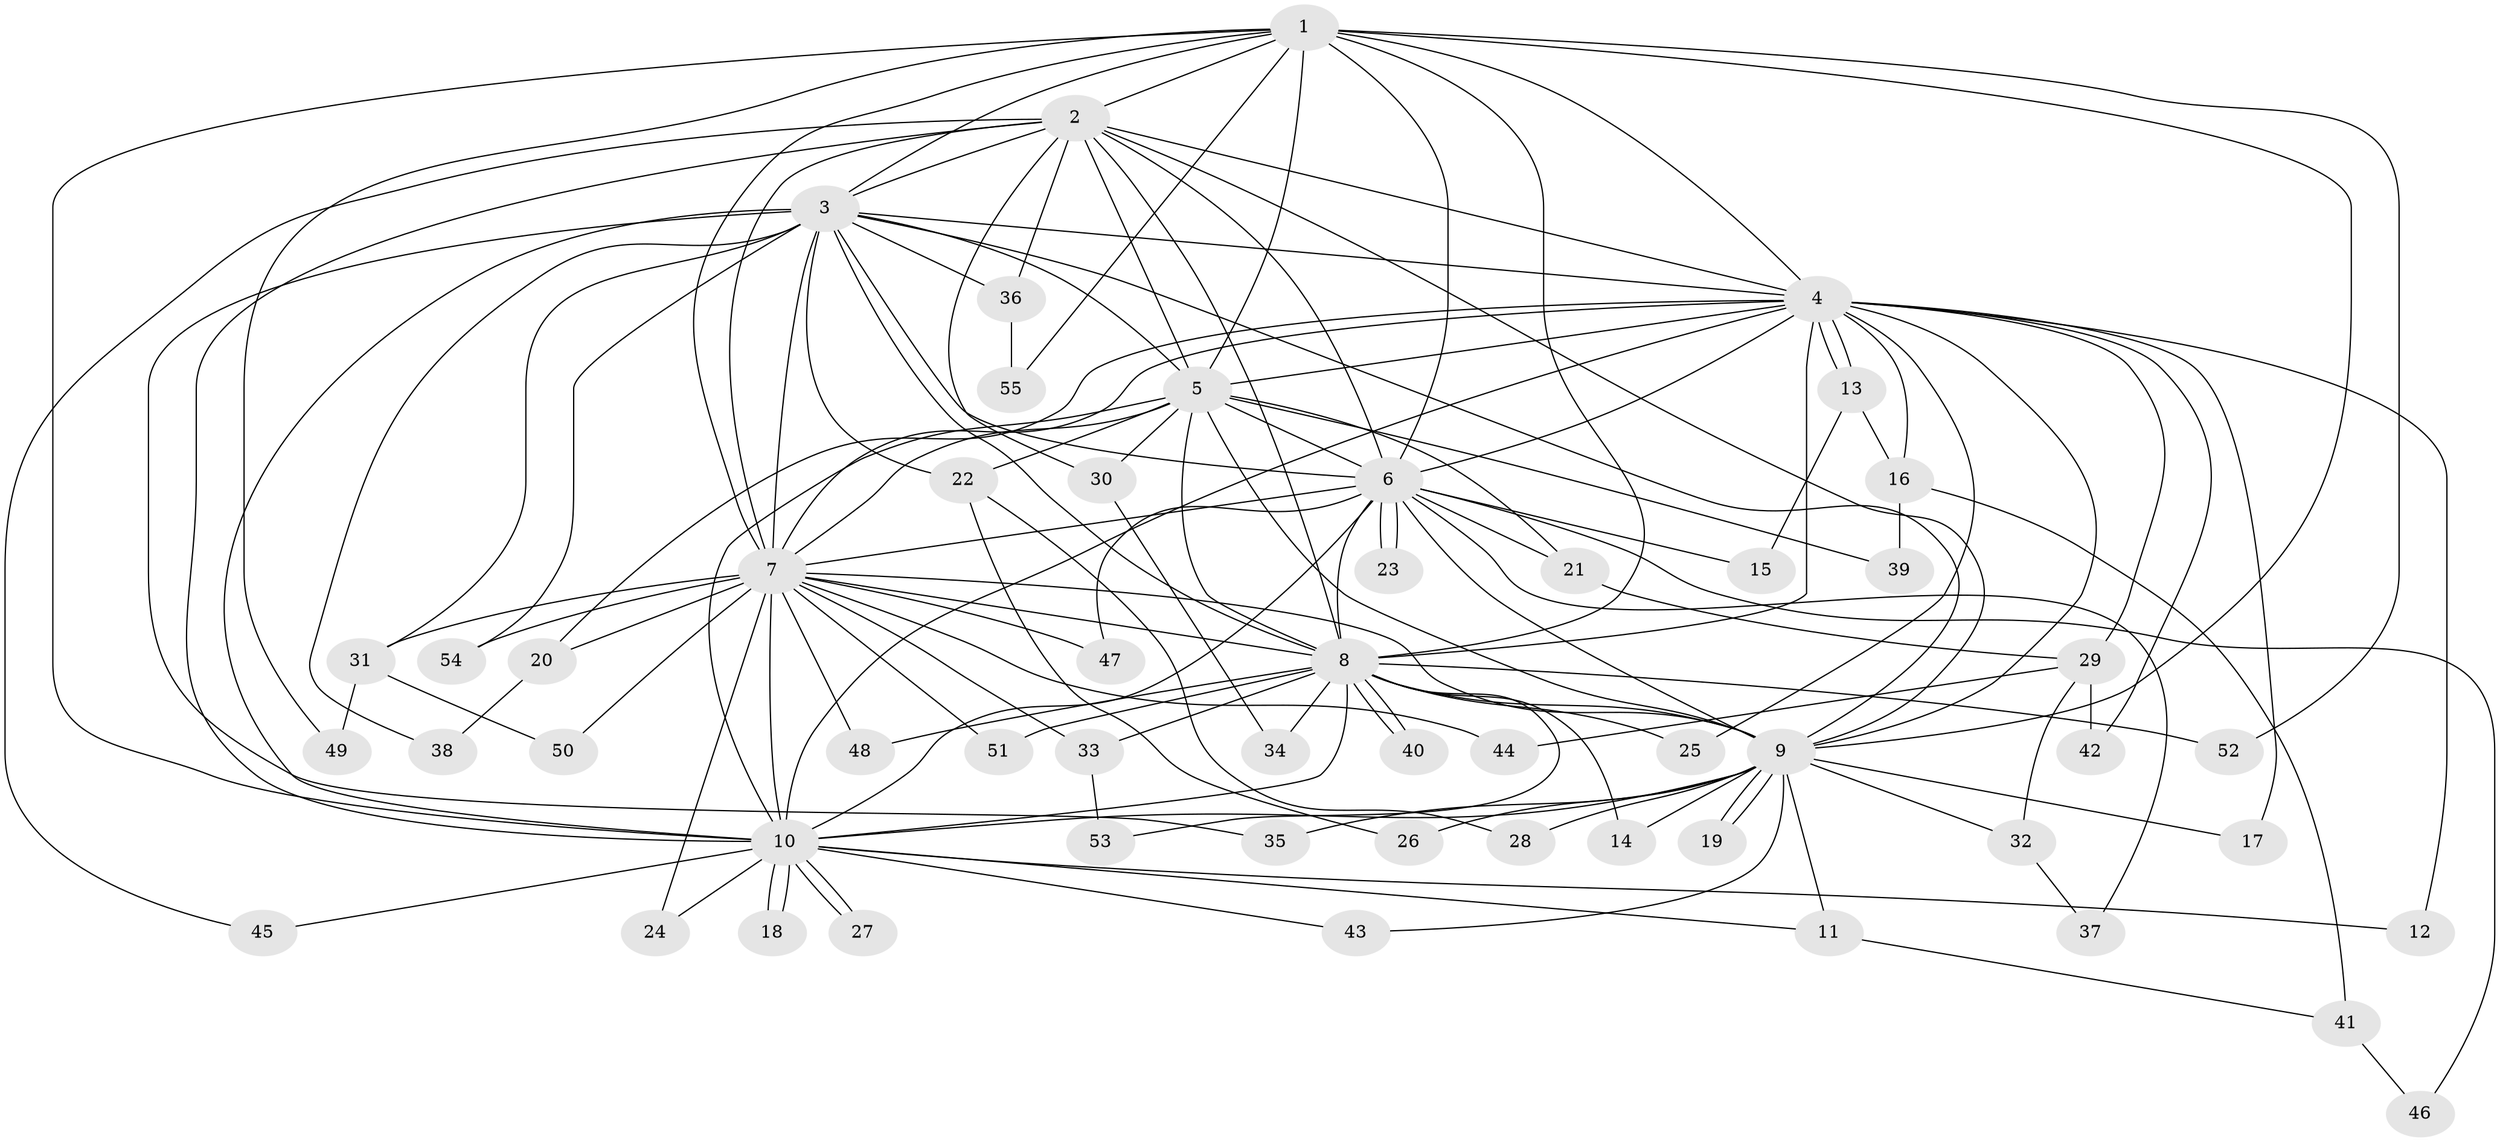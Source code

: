 // coarse degree distribution, {11: 0.058823529411764705, 12: 0.058823529411764705, 9: 0.17647058823529413, 10: 0.058823529411764705, 8: 0.17647058823529413, 6: 0.11764705882352941, 3: 0.17647058823529413, 1: 0.058823529411764705, 2: 0.11764705882352941}
// Generated by graph-tools (version 1.1) at 2025/50/03/04/25 22:50:01]
// undirected, 55 vertices, 135 edges
graph export_dot {
  node [color=gray90,style=filled];
  1;
  2;
  3;
  4;
  5;
  6;
  7;
  8;
  9;
  10;
  11;
  12;
  13;
  14;
  15;
  16;
  17;
  18;
  19;
  20;
  21;
  22;
  23;
  24;
  25;
  26;
  27;
  28;
  29;
  30;
  31;
  32;
  33;
  34;
  35;
  36;
  37;
  38;
  39;
  40;
  41;
  42;
  43;
  44;
  45;
  46;
  47;
  48;
  49;
  50;
  51;
  52;
  53;
  54;
  55;
  1 -- 2;
  1 -- 3;
  1 -- 4;
  1 -- 5;
  1 -- 6;
  1 -- 7;
  1 -- 8;
  1 -- 9;
  1 -- 10;
  1 -- 49;
  1 -- 52;
  1 -- 55;
  2 -- 3;
  2 -- 4;
  2 -- 5;
  2 -- 6;
  2 -- 7;
  2 -- 8;
  2 -- 9;
  2 -- 10;
  2 -- 30;
  2 -- 36;
  2 -- 45;
  3 -- 4;
  3 -- 5;
  3 -- 6;
  3 -- 7;
  3 -- 8;
  3 -- 9;
  3 -- 10;
  3 -- 22;
  3 -- 31;
  3 -- 35;
  3 -- 36;
  3 -- 38;
  3 -- 54;
  4 -- 5;
  4 -- 6;
  4 -- 7;
  4 -- 8;
  4 -- 9;
  4 -- 10;
  4 -- 12;
  4 -- 13;
  4 -- 13;
  4 -- 16;
  4 -- 17;
  4 -- 20;
  4 -- 25;
  4 -- 29;
  4 -- 42;
  5 -- 6;
  5 -- 7;
  5 -- 8;
  5 -- 9;
  5 -- 10;
  5 -- 21;
  5 -- 22;
  5 -- 30;
  5 -- 39;
  6 -- 7;
  6 -- 8;
  6 -- 9;
  6 -- 10;
  6 -- 15;
  6 -- 21;
  6 -- 23;
  6 -- 23;
  6 -- 37;
  6 -- 46;
  6 -- 47;
  7 -- 8;
  7 -- 9;
  7 -- 10;
  7 -- 20;
  7 -- 24;
  7 -- 31;
  7 -- 33;
  7 -- 44;
  7 -- 47;
  7 -- 48;
  7 -- 50;
  7 -- 51;
  7 -- 54;
  8 -- 9;
  8 -- 10;
  8 -- 14;
  8 -- 25;
  8 -- 33;
  8 -- 34;
  8 -- 40;
  8 -- 40;
  8 -- 48;
  8 -- 51;
  8 -- 52;
  8 -- 53;
  9 -- 10;
  9 -- 11;
  9 -- 14;
  9 -- 17;
  9 -- 19;
  9 -- 19;
  9 -- 26;
  9 -- 28;
  9 -- 32;
  9 -- 35;
  9 -- 43;
  10 -- 11;
  10 -- 12;
  10 -- 18;
  10 -- 18;
  10 -- 24;
  10 -- 27;
  10 -- 27;
  10 -- 43;
  10 -- 45;
  11 -- 41;
  13 -- 15;
  13 -- 16;
  16 -- 39;
  16 -- 41;
  20 -- 38;
  21 -- 29;
  22 -- 26;
  22 -- 28;
  29 -- 32;
  29 -- 42;
  29 -- 44;
  30 -- 34;
  31 -- 49;
  31 -- 50;
  32 -- 37;
  33 -- 53;
  36 -- 55;
  41 -- 46;
}
